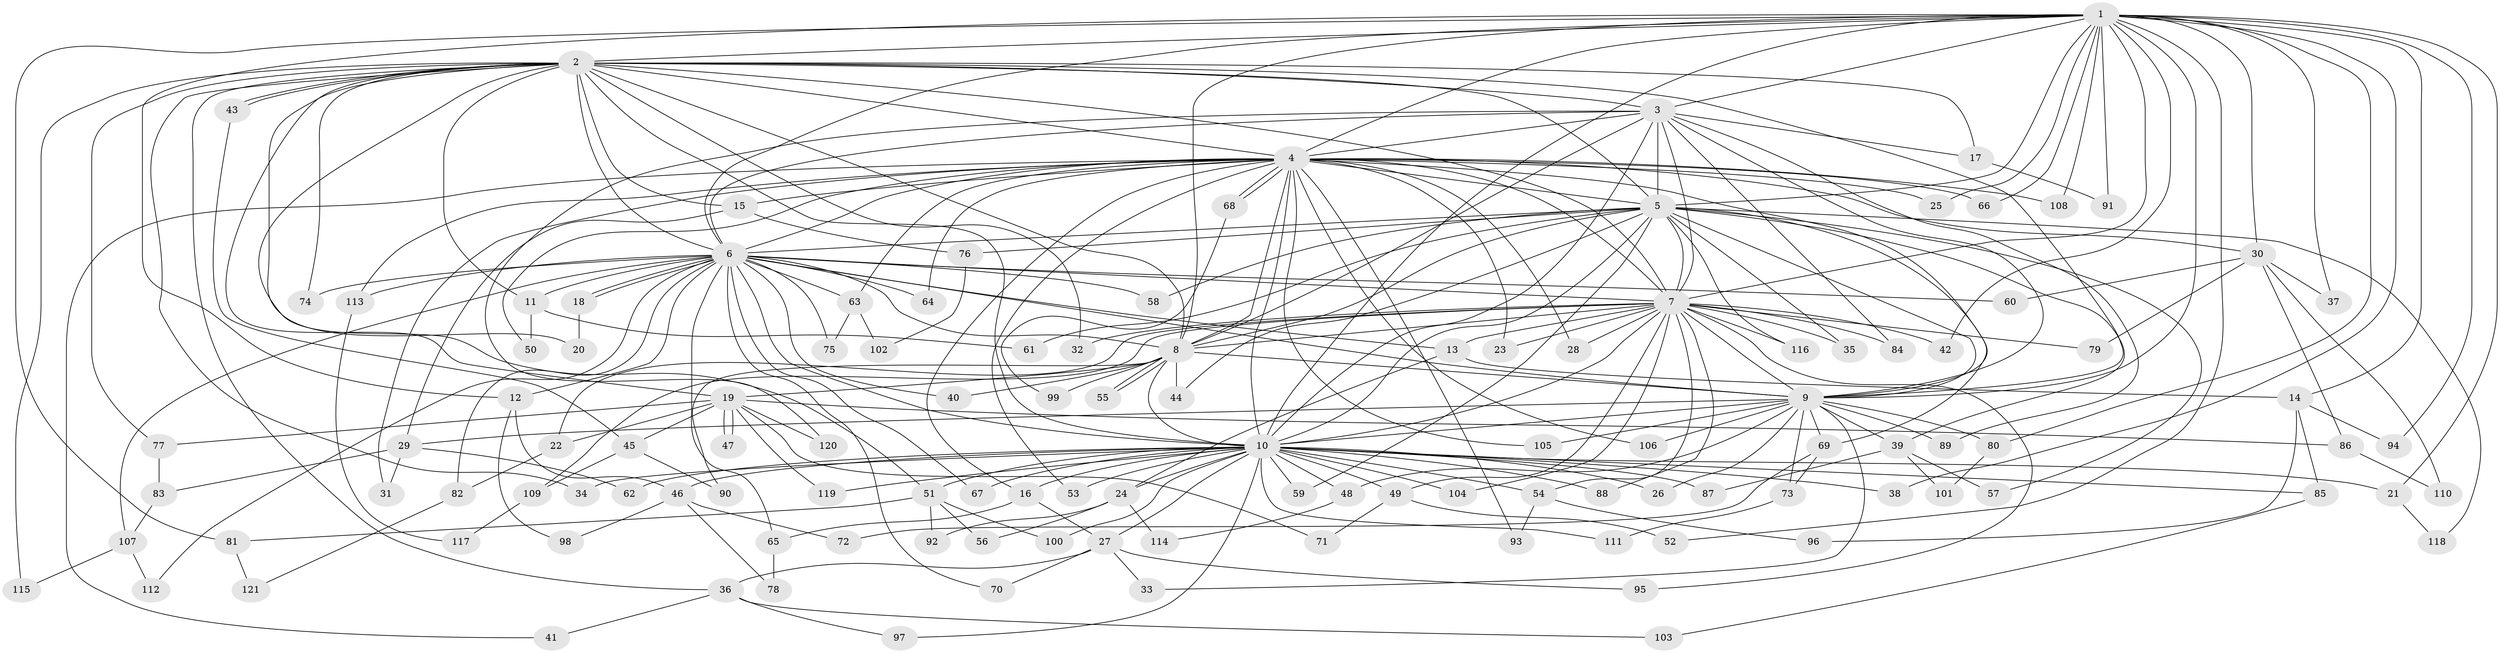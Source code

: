 // coarse degree distribution, {23: 0.010309278350515464, 22: 0.010309278350515464, 13: 0.010309278350515464, 26: 0.010309278350515464, 21: 0.010309278350515464, 27: 0.010309278350515464, 24: 0.010309278350515464, 14: 0.010309278350515464, 18: 0.010309278350515464, 34: 0.010309278350515464, 4: 0.08247422680412371, 3: 0.16494845360824742, 5: 0.05154639175257732, 6: 0.010309278350515464, 10: 0.010309278350515464, 2: 0.5463917525773195, 7: 0.010309278350515464, 1: 0.020618556701030927}
// Generated by graph-tools (version 1.1) at 2025/41/03/06/25 10:41:41]
// undirected, 121 vertices, 267 edges
graph export_dot {
graph [start="1"]
  node [color=gray90,style=filled];
  1;
  2;
  3;
  4;
  5;
  6;
  7;
  8;
  9;
  10;
  11;
  12;
  13;
  14;
  15;
  16;
  17;
  18;
  19;
  20;
  21;
  22;
  23;
  24;
  25;
  26;
  27;
  28;
  29;
  30;
  31;
  32;
  33;
  34;
  35;
  36;
  37;
  38;
  39;
  40;
  41;
  42;
  43;
  44;
  45;
  46;
  47;
  48;
  49;
  50;
  51;
  52;
  53;
  54;
  55;
  56;
  57;
  58;
  59;
  60;
  61;
  62;
  63;
  64;
  65;
  66;
  67;
  68;
  69;
  70;
  71;
  72;
  73;
  74;
  75;
  76;
  77;
  78;
  79;
  80;
  81;
  82;
  83;
  84;
  85;
  86;
  87;
  88;
  89;
  90;
  91;
  92;
  93;
  94;
  95;
  96;
  97;
  98;
  99;
  100;
  101;
  102;
  103;
  104;
  105;
  106;
  107;
  108;
  109;
  110;
  111;
  112;
  113;
  114;
  115;
  116;
  117;
  118;
  119;
  120;
  121;
  1 -- 2;
  1 -- 3;
  1 -- 4;
  1 -- 5;
  1 -- 6;
  1 -- 7;
  1 -- 8;
  1 -- 9;
  1 -- 10;
  1 -- 12;
  1 -- 14;
  1 -- 21;
  1 -- 25;
  1 -- 30;
  1 -- 37;
  1 -- 38;
  1 -- 42;
  1 -- 52;
  1 -- 66;
  1 -- 80;
  1 -- 81;
  1 -- 91;
  1 -- 94;
  1 -- 108;
  2 -- 3;
  2 -- 4;
  2 -- 5;
  2 -- 6;
  2 -- 7;
  2 -- 8;
  2 -- 9;
  2 -- 10;
  2 -- 11;
  2 -- 15;
  2 -- 17;
  2 -- 19;
  2 -- 20;
  2 -- 32;
  2 -- 34;
  2 -- 36;
  2 -- 43;
  2 -- 43;
  2 -- 51;
  2 -- 74;
  2 -- 77;
  2 -- 115;
  3 -- 4;
  3 -- 5;
  3 -- 6;
  3 -- 7;
  3 -- 8;
  3 -- 9;
  3 -- 10;
  3 -- 17;
  3 -- 84;
  3 -- 89;
  3 -- 120;
  4 -- 5;
  4 -- 6;
  4 -- 7;
  4 -- 8;
  4 -- 9;
  4 -- 10;
  4 -- 15;
  4 -- 16;
  4 -- 23;
  4 -- 25;
  4 -- 28;
  4 -- 30;
  4 -- 31;
  4 -- 41;
  4 -- 50;
  4 -- 53;
  4 -- 63;
  4 -- 64;
  4 -- 66;
  4 -- 68;
  4 -- 68;
  4 -- 93;
  4 -- 105;
  4 -- 106;
  4 -- 108;
  4 -- 113;
  5 -- 6;
  5 -- 7;
  5 -- 8;
  5 -- 9;
  5 -- 10;
  5 -- 35;
  5 -- 39;
  5 -- 44;
  5 -- 57;
  5 -- 58;
  5 -- 59;
  5 -- 61;
  5 -- 69;
  5 -- 76;
  5 -- 116;
  5 -- 118;
  6 -- 7;
  6 -- 8;
  6 -- 9;
  6 -- 10;
  6 -- 11;
  6 -- 12;
  6 -- 13;
  6 -- 18;
  6 -- 18;
  6 -- 40;
  6 -- 58;
  6 -- 60;
  6 -- 63;
  6 -- 64;
  6 -- 65;
  6 -- 67;
  6 -- 70;
  6 -- 74;
  6 -- 75;
  6 -- 82;
  6 -- 107;
  6 -- 112;
  6 -- 113;
  7 -- 8;
  7 -- 9;
  7 -- 10;
  7 -- 13;
  7 -- 22;
  7 -- 23;
  7 -- 28;
  7 -- 32;
  7 -- 35;
  7 -- 42;
  7 -- 49;
  7 -- 54;
  7 -- 79;
  7 -- 84;
  7 -- 88;
  7 -- 95;
  7 -- 104;
  7 -- 109;
  7 -- 116;
  8 -- 9;
  8 -- 10;
  8 -- 19;
  8 -- 40;
  8 -- 44;
  8 -- 55;
  8 -- 55;
  8 -- 90;
  8 -- 99;
  9 -- 10;
  9 -- 26;
  9 -- 29;
  9 -- 33;
  9 -- 39;
  9 -- 48;
  9 -- 69;
  9 -- 73;
  9 -- 80;
  9 -- 89;
  9 -- 105;
  9 -- 106;
  10 -- 16;
  10 -- 21;
  10 -- 24;
  10 -- 26;
  10 -- 27;
  10 -- 34;
  10 -- 38;
  10 -- 46;
  10 -- 48;
  10 -- 49;
  10 -- 51;
  10 -- 53;
  10 -- 54;
  10 -- 59;
  10 -- 62;
  10 -- 67;
  10 -- 85;
  10 -- 87;
  10 -- 88;
  10 -- 97;
  10 -- 100;
  10 -- 104;
  10 -- 111;
  10 -- 119;
  11 -- 50;
  11 -- 61;
  12 -- 46;
  12 -- 98;
  13 -- 14;
  13 -- 24;
  14 -- 85;
  14 -- 94;
  14 -- 96;
  15 -- 29;
  15 -- 76;
  16 -- 27;
  16 -- 65;
  17 -- 91;
  18 -- 20;
  19 -- 22;
  19 -- 45;
  19 -- 47;
  19 -- 47;
  19 -- 71;
  19 -- 77;
  19 -- 86;
  19 -- 119;
  19 -- 120;
  21 -- 118;
  22 -- 82;
  24 -- 56;
  24 -- 92;
  24 -- 114;
  27 -- 33;
  27 -- 36;
  27 -- 70;
  27 -- 95;
  29 -- 31;
  29 -- 62;
  29 -- 83;
  30 -- 37;
  30 -- 60;
  30 -- 79;
  30 -- 86;
  30 -- 110;
  36 -- 41;
  36 -- 97;
  36 -- 103;
  39 -- 57;
  39 -- 87;
  39 -- 101;
  43 -- 45;
  45 -- 90;
  45 -- 109;
  46 -- 72;
  46 -- 78;
  46 -- 98;
  48 -- 114;
  49 -- 52;
  49 -- 71;
  51 -- 56;
  51 -- 81;
  51 -- 92;
  51 -- 100;
  54 -- 93;
  54 -- 96;
  63 -- 75;
  63 -- 102;
  65 -- 78;
  68 -- 99;
  69 -- 72;
  69 -- 73;
  73 -- 111;
  76 -- 102;
  77 -- 83;
  80 -- 101;
  81 -- 121;
  82 -- 121;
  83 -- 107;
  85 -- 103;
  86 -- 110;
  107 -- 112;
  107 -- 115;
  109 -- 117;
  113 -- 117;
}
